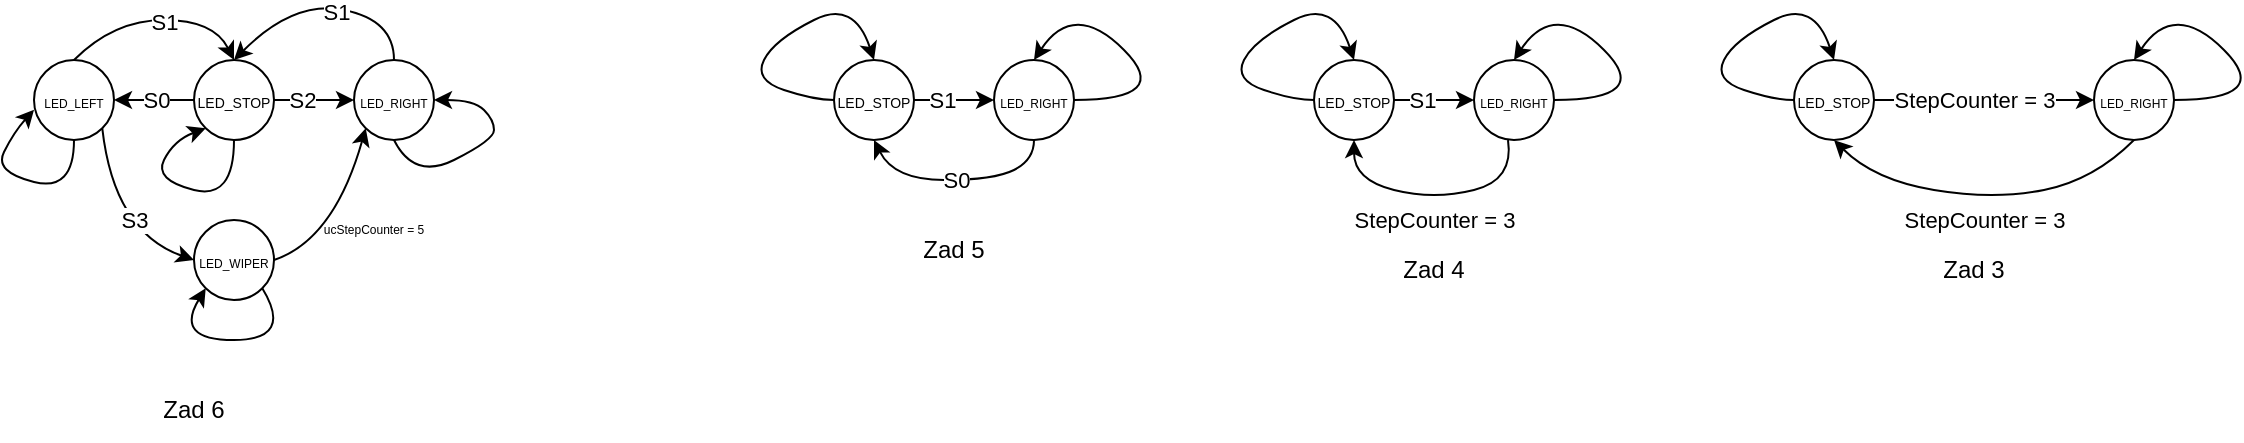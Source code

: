 <mxfile version="27.0.5">
  <diagram name="Strona-1" id="pWzDlqazamSVAgVZe7hO">
    <mxGraphModel dx="570" dy="296" grid="1" gridSize="10" guides="1" tooltips="1" connect="1" arrows="1" fold="1" page="1" pageScale="1" pageWidth="827" pageHeight="1169" math="0" shadow="0">
      <root>
        <mxCell id="0" />
        <mxCell id="1" parent="0" />
        <mxCell id="e22cdNbLZQIzQA2mhys_-1" value="&lt;font style=&quot;font-size: 6px;&quot;&gt;LED_LEFT&lt;/font&gt;" style="ellipse;whiteSpace=wrap;html=1;" parent="1" vertex="1">
          <mxGeometry x="40" y="40" width="40" height="40" as="geometry" />
        </mxCell>
        <mxCell id="e22cdNbLZQIzQA2mhys_-5" style="edgeStyle=orthogonalEdgeStyle;rounded=0;orthogonalLoop=1;jettySize=auto;html=1;" parent="1" source="e22cdNbLZQIzQA2mhys_-2" target="e22cdNbLZQIzQA2mhys_-1" edge="1">
          <mxGeometry relative="1" as="geometry" />
        </mxCell>
        <mxCell id="e22cdNbLZQIzQA2mhys_-10" value="S0" style="edgeLabel;html=1;align=center;verticalAlign=middle;resizable=0;points=[];" parent="e22cdNbLZQIzQA2mhys_-5" vertex="1" connectable="0">
          <mxGeometry x="-0.05" relative="1" as="geometry">
            <mxPoint as="offset" />
          </mxGeometry>
        </mxCell>
        <mxCell id="e22cdNbLZQIzQA2mhys_-6" style="edgeStyle=orthogonalEdgeStyle;rounded=0;orthogonalLoop=1;jettySize=auto;html=1;" parent="1" source="e22cdNbLZQIzQA2mhys_-2" target="e22cdNbLZQIzQA2mhys_-3" edge="1">
          <mxGeometry relative="1" as="geometry" />
        </mxCell>
        <mxCell id="e22cdNbLZQIzQA2mhys_-11" value="&lt;div&gt;S2&lt;/div&gt;" style="edgeLabel;html=1;align=center;verticalAlign=middle;resizable=0;points=[];" parent="e22cdNbLZQIzQA2mhys_-6" vertex="1" connectable="0">
          <mxGeometry x="-0.331" y="2" relative="1" as="geometry">
            <mxPoint y="2" as="offset" />
          </mxGeometry>
        </mxCell>
        <mxCell id="e22cdNbLZQIzQA2mhys_-2" value="&lt;font style=&quot;font-size: 7px;&quot;&gt;LED_STOP&lt;/font&gt;" style="ellipse;whiteSpace=wrap;html=1;" parent="1" vertex="1">
          <mxGeometry x="120" y="40" width="40" height="40" as="geometry" />
        </mxCell>
        <mxCell id="e22cdNbLZQIzQA2mhys_-3" value="&lt;font style=&quot;font-size: 6px;&quot;&gt;LED_RIGHT&lt;/font&gt;" style="ellipse;whiteSpace=wrap;html=1;" parent="1" vertex="1">
          <mxGeometry x="200" y="40" width="40" height="40" as="geometry" />
        </mxCell>
        <mxCell id="e22cdNbLZQIzQA2mhys_-13" value="" style="curved=1;endArrow=classic;html=1;rounded=0;exitX=0.5;exitY=1;exitDx=0;exitDy=0;entryX=0;entryY=1;entryDx=0;entryDy=0;" parent="1" source="e22cdNbLZQIzQA2mhys_-2" target="e22cdNbLZQIzQA2mhys_-2" edge="1">
          <mxGeometry width="50" height="50" relative="1" as="geometry">
            <mxPoint x="110" y="130" as="sourcePoint" />
            <mxPoint x="160" y="80" as="targetPoint" />
            <Array as="points">
              <mxPoint x="140" y="110" />
              <mxPoint x="100" y="100" />
              <mxPoint x="110" y="80" />
            </Array>
          </mxGeometry>
        </mxCell>
        <mxCell id="e22cdNbLZQIzQA2mhys_-14" value="" style="curved=1;endArrow=classic;html=1;rounded=0;entryX=0.001;entryY=0.621;entryDx=0;entryDy=0;entryPerimeter=0;" parent="1" target="e22cdNbLZQIzQA2mhys_-1" edge="1">
          <mxGeometry width="50" height="50" relative="1" as="geometry">
            <mxPoint x="60" y="80" as="sourcePoint" />
            <mxPoint x="46" y="70" as="targetPoint" />
            <Array as="points">
              <mxPoint x="60" y="106" />
              <mxPoint x="20" y="96" />
              <mxPoint x="30" y="76" />
            </Array>
          </mxGeometry>
        </mxCell>
        <mxCell id="e22cdNbLZQIzQA2mhys_-20" value="&lt;div&gt;Zad 6&lt;/div&gt;" style="text;html=1;align=center;verticalAlign=middle;whiteSpace=wrap;rounded=0;" parent="1" vertex="1">
          <mxGeometry x="90" y="200" width="60" height="30" as="geometry" />
        </mxCell>
        <mxCell id="e22cdNbLZQIzQA2mhys_-26" style="edgeStyle=orthogonalEdgeStyle;rounded=0;orthogonalLoop=1;jettySize=auto;html=1;" parent="1" source="e22cdNbLZQIzQA2mhys_-28" target="e22cdNbLZQIzQA2mhys_-31" edge="1">
          <mxGeometry relative="1" as="geometry" />
        </mxCell>
        <mxCell id="e22cdNbLZQIzQA2mhys_-27" value="&lt;div&gt;S1&lt;/div&gt;" style="edgeLabel;html=1;align=center;verticalAlign=middle;resizable=0;points=[];" parent="e22cdNbLZQIzQA2mhys_-26" vertex="1" connectable="0">
          <mxGeometry x="-0.331" y="2" relative="1" as="geometry">
            <mxPoint y="2" as="offset" />
          </mxGeometry>
        </mxCell>
        <mxCell id="e22cdNbLZQIzQA2mhys_-28" value="&lt;font style=&quot;font-size: 7px;&quot;&gt;LED_STOP&lt;/font&gt;" style="ellipse;whiteSpace=wrap;html=1;" parent="1" vertex="1">
          <mxGeometry x="440" y="40" width="40" height="40" as="geometry" />
        </mxCell>
        <mxCell id="e22cdNbLZQIzQA2mhys_-31" value="&lt;font style=&quot;font-size: 6px;&quot;&gt;LED_RIGHT&lt;/font&gt;" style="ellipse;whiteSpace=wrap;html=1;" parent="1" vertex="1">
          <mxGeometry x="520" y="40" width="40" height="40" as="geometry" />
        </mxCell>
        <mxCell id="e22cdNbLZQIzQA2mhys_-34" value="" style="curved=1;endArrow=classic;html=1;rounded=0;entryX=0.5;entryY=0;entryDx=0;entryDy=0;" parent="1" target="e22cdNbLZQIzQA2mhys_-31" edge="1">
          <mxGeometry width="50" height="50" relative="1" as="geometry">
            <mxPoint x="560" y="60" as="sourcePoint" />
            <mxPoint x="610" y="10" as="targetPoint" />
            <Array as="points">
              <mxPoint x="610" y="60" />
              <mxPoint x="560" y="10" />
            </Array>
          </mxGeometry>
        </mxCell>
        <mxCell id="e22cdNbLZQIzQA2mhys_-37" value="" style="curved=1;endArrow=classic;html=1;rounded=0;entryX=0.5;entryY=0;entryDx=0;entryDy=0;exitX=0;exitY=0.5;exitDx=0;exitDy=0;" parent="1" source="e22cdNbLZQIzQA2mhys_-28" target="e22cdNbLZQIzQA2mhys_-28" edge="1">
          <mxGeometry width="50" height="50" relative="1" as="geometry">
            <mxPoint x="380" y="60" as="sourcePoint" />
            <mxPoint x="360" y="40" as="targetPoint" />
            <Array as="points">
              <mxPoint x="430" y="60" />
              <mxPoint x="400" y="50" />
              <mxPoint x="410" y="30" />
              <mxPoint x="450" y="10" />
            </Array>
          </mxGeometry>
        </mxCell>
        <mxCell id="e22cdNbLZQIzQA2mhys_-40" style="edgeStyle=orthogonalEdgeStyle;rounded=0;orthogonalLoop=1;jettySize=auto;html=1;" parent="1" source="e22cdNbLZQIzQA2mhys_-42" target="e22cdNbLZQIzQA2mhys_-45" edge="1">
          <mxGeometry relative="1" as="geometry" />
        </mxCell>
        <mxCell id="e22cdNbLZQIzQA2mhys_-41" value="&lt;div&gt;S1&lt;/div&gt;" style="edgeLabel;html=1;align=center;verticalAlign=middle;resizable=0;points=[];" parent="e22cdNbLZQIzQA2mhys_-40" vertex="1" connectable="0">
          <mxGeometry x="-0.331" y="2" relative="1" as="geometry">
            <mxPoint y="2" as="offset" />
          </mxGeometry>
        </mxCell>
        <mxCell id="e22cdNbLZQIzQA2mhys_-42" value="&lt;font style=&quot;font-size: 7px;&quot;&gt;LED_STOP&lt;/font&gt;" style="ellipse;whiteSpace=wrap;html=1;" parent="1" vertex="1">
          <mxGeometry x="680" y="40" width="40" height="40" as="geometry" />
        </mxCell>
        <mxCell id="e22cdNbLZQIzQA2mhys_-45" value="&lt;font style=&quot;font-size: 6px;&quot;&gt;LED_RIGHT&lt;/font&gt;" style="ellipse;whiteSpace=wrap;html=1;" parent="1" vertex="1">
          <mxGeometry x="760" y="40" width="40" height="40" as="geometry" />
        </mxCell>
        <mxCell id="e22cdNbLZQIzQA2mhys_-46" value="" style="curved=1;endArrow=classic;html=1;rounded=0;entryX=0.5;entryY=0;entryDx=0;entryDy=0;" parent="1" target="e22cdNbLZQIzQA2mhys_-45" edge="1">
          <mxGeometry width="50" height="50" relative="1" as="geometry">
            <mxPoint x="800" y="60" as="sourcePoint" />
            <mxPoint x="850" y="10" as="targetPoint" />
            <Array as="points">
              <mxPoint x="850" y="60" />
              <mxPoint x="800" y="10" />
            </Array>
          </mxGeometry>
        </mxCell>
        <mxCell id="e22cdNbLZQIzQA2mhys_-47" value="" style="curved=1;endArrow=classic;html=1;rounded=0;entryX=0.5;entryY=0;entryDx=0;entryDy=0;exitX=0;exitY=0.5;exitDx=0;exitDy=0;" parent="1" source="e22cdNbLZQIzQA2mhys_-42" target="e22cdNbLZQIzQA2mhys_-42" edge="1">
          <mxGeometry width="50" height="50" relative="1" as="geometry">
            <mxPoint x="620" y="60" as="sourcePoint" />
            <mxPoint x="600" y="40" as="targetPoint" />
            <Array as="points">
              <mxPoint x="670" y="60" />
              <mxPoint x="640" y="50" />
              <mxPoint x="650" y="30" />
              <mxPoint x="690" y="10" />
            </Array>
          </mxGeometry>
        </mxCell>
        <mxCell id="e22cdNbLZQIzQA2mhys_-48" value="&lt;div&gt;Zad 5&lt;/div&gt;" style="text;html=1;align=center;verticalAlign=middle;whiteSpace=wrap;rounded=0;" parent="1" vertex="1">
          <mxGeometry x="470" y="120" width="60" height="30" as="geometry" />
        </mxCell>
        <mxCell id="e22cdNbLZQIzQA2mhys_-49" value="&lt;div&gt;Zad 4&lt;/div&gt;" style="text;html=1;align=center;verticalAlign=middle;whiteSpace=wrap;rounded=0;" parent="1" vertex="1">
          <mxGeometry x="710" y="130" width="60" height="30" as="geometry" />
        </mxCell>
        <mxCell id="e22cdNbLZQIzQA2mhys_-51" style="edgeStyle=orthogonalEdgeStyle;rounded=0;orthogonalLoop=1;jettySize=auto;html=1;" parent="1" source="e22cdNbLZQIzQA2mhys_-53" target="e22cdNbLZQIzQA2mhys_-56" edge="1">
          <mxGeometry relative="1" as="geometry" />
        </mxCell>
        <mxCell id="e22cdNbLZQIzQA2mhys_-52" value="&lt;div&gt;StepCounter = 3&lt;/div&gt;" style="edgeLabel;html=1;align=center;verticalAlign=middle;resizable=0;points=[];" parent="e22cdNbLZQIzQA2mhys_-51" vertex="1" connectable="0">
          <mxGeometry x="-0.331" y="2" relative="1" as="geometry">
            <mxPoint x="13" y="2" as="offset" />
          </mxGeometry>
        </mxCell>
        <mxCell id="e22cdNbLZQIzQA2mhys_-53" value="&lt;font style=&quot;font-size: 7px;&quot;&gt;LED_STOP&lt;/font&gt;" style="ellipse;whiteSpace=wrap;html=1;" parent="1" vertex="1">
          <mxGeometry x="920" y="40" width="40" height="40" as="geometry" />
        </mxCell>
        <mxCell id="e22cdNbLZQIzQA2mhys_-56" value="&lt;font style=&quot;font-size: 6px;&quot;&gt;LED_RIGHT&lt;/font&gt;" style="ellipse;whiteSpace=wrap;html=1;" parent="1" vertex="1">
          <mxGeometry x="1070" y="40" width="40" height="40" as="geometry" />
        </mxCell>
        <mxCell id="e22cdNbLZQIzQA2mhys_-57" value="" style="curved=1;endArrow=classic;html=1;rounded=0;entryX=0.5;entryY=0;entryDx=0;entryDy=0;" parent="1" target="e22cdNbLZQIzQA2mhys_-56" edge="1">
          <mxGeometry width="50" height="50" relative="1" as="geometry">
            <mxPoint x="1110" y="60" as="sourcePoint" />
            <mxPoint x="1160" y="10" as="targetPoint" />
            <Array as="points">
              <mxPoint x="1160" y="60" />
              <mxPoint x="1110" y="10" />
            </Array>
          </mxGeometry>
        </mxCell>
        <mxCell id="e22cdNbLZQIzQA2mhys_-58" value="" style="curved=1;endArrow=classic;html=1;rounded=0;entryX=0.5;entryY=0;entryDx=0;entryDy=0;exitX=0;exitY=0.5;exitDx=0;exitDy=0;" parent="1" source="e22cdNbLZQIzQA2mhys_-53" target="e22cdNbLZQIzQA2mhys_-53" edge="1">
          <mxGeometry width="50" height="50" relative="1" as="geometry">
            <mxPoint x="860" y="60" as="sourcePoint" />
            <mxPoint x="840" y="40" as="targetPoint" />
            <Array as="points">
              <mxPoint x="910" y="60" />
              <mxPoint x="880" y="50" />
              <mxPoint x="890" y="30" />
              <mxPoint x="930" y="10" />
            </Array>
          </mxGeometry>
        </mxCell>
        <mxCell id="e22cdNbLZQIzQA2mhys_-59" value="&lt;div&gt;Zad 3&lt;/div&gt;" style="text;html=1;align=center;verticalAlign=middle;whiteSpace=wrap;rounded=0;" parent="1" vertex="1">
          <mxGeometry x="980" y="130" width="60" height="30" as="geometry" />
        </mxCell>
        <mxCell id="aJuObyyo4ZfeZ8P2Xah_-5" value="" style="curved=1;endArrow=classic;html=1;rounded=0;entryX=0.5;entryY=0;entryDx=0;entryDy=0;" edge="1" parent="1" target="e22cdNbLZQIzQA2mhys_-2">
          <mxGeometry width="50" height="50" relative="1" as="geometry">
            <mxPoint x="60" y="40" as="sourcePoint" />
            <mxPoint x="110" y="-10" as="targetPoint" />
            <Array as="points">
              <mxPoint x="80" y="20" />
              <mxPoint x="130" y="20" />
            </Array>
          </mxGeometry>
        </mxCell>
        <mxCell id="aJuObyyo4ZfeZ8P2Xah_-6" value="S1" style="edgeLabel;html=1;align=center;verticalAlign=middle;resizable=0;points=[];" vertex="1" connectable="0" parent="aJuObyyo4ZfeZ8P2Xah_-5">
          <mxGeometry x="0.063" y="-1" relative="1" as="geometry">
            <mxPoint as="offset" />
          </mxGeometry>
        </mxCell>
        <mxCell id="aJuObyyo4ZfeZ8P2Xah_-7" value="" style="curved=1;endArrow=classic;html=1;rounded=0;entryX=0.5;entryY=1;entryDx=0;entryDy=0;" edge="1" parent="1" target="e22cdNbLZQIzQA2mhys_-28">
          <mxGeometry width="50" height="50" relative="1" as="geometry">
            <mxPoint x="540" y="80" as="sourcePoint" />
            <mxPoint x="590" y="30" as="targetPoint" />
            <Array as="points">
              <mxPoint x="540" y="90" />
              <mxPoint x="520" y="100" />
              <mxPoint x="470" y="100" />
            </Array>
          </mxGeometry>
        </mxCell>
        <mxCell id="aJuObyyo4ZfeZ8P2Xah_-14" value="S0" style="edgeLabel;html=1;align=center;verticalAlign=middle;resizable=0;points=[];" vertex="1" connectable="0" parent="aJuObyyo4ZfeZ8P2Xah_-7">
          <mxGeometry x="-0.019" relative="1" as="geometry">
            <mxPoint as="offset" />
          </mxGeometry>
        </mxCell>
        <mxCell id="aJuObyyo4ZfeZ8P2Xah_-9" value="" style="curved=1;endArrow=classic;html=1;rounded=0;entryX=0.5;entryY=1;entryDx=0;entryDy=0;" edge="1" parent="1" target="e22cdNbLZQIzQA2mhys_-42">
          <mxGeometry width="50" height="50" relative="1" as="geometry">
            <mxPoint x="777" y="80" as="sourcePoint" />
            <mxPoint x="827" y="30" as="targetPoint" />
            <Array as="points">
              <mxPoint x="780" y="100" />
              <mxPoint x="740" y="110" />
              <mxPoint x="700" y="100" />
            </Array>
          </mxGeometry>
        </mxCell>
        <mxCell id="aJuObyyo4ZfeZ8P2Xah_-10" value="&lt;div&gt;StepCounter = 3&lt;/div&gt;" style="edgeLabel;html=1;align=center;verticalAlign=middle;resizable=0;points=[];" vertex="1" connectable="0" parent="aJuObyyo4ZfeZ8P2Xah_-9">
          <mxGeometry x="0.078" y="-2" relative="1" as="geometry">
            <mxPoint x="4" y="13" as="offset" />
          </mxGeometry>
        </mxCell>
        <mxCell id="aJuObyyo4ZfeZ8P2Xah_-11" value="" style="curved=1;endArrow=classic;html=1;rounded=0;entryX=0.5;entryY=1;entryDx=0;entryDy=0;" edge="1" parent="1" target="e22cdNbLZQIzQA2mhys_-53">
          <mxGeometry width="50" height="50" relative="1" as="geometry">
            <mxPoint x="1090" y="80" as="sourcePoint" />
            <mxPoint x="1140" y="30" as="targetPoint" />
            <Array as="points">
              <mxPoint x="1070" y="100" />
              <mxPoint x="1020" y="110" />
              <mxPoint x="960" y="100" />
            </Array>
          </mxGeometry>
        </mxCell>
        <mxCell id="aJuObyyo4ZfeZ8P2Xah_-13" value="&lt;div&gt;StepCounter = 3&lt;/div&gt;" style="edgeLabel;html=1;align=center;verticalAlign=middle;resizable=0;points=[];" vertex="1" connectable="0" parent="aJuObyyo4ZfeZ8P2Xah_-11">
          <mxGeometry x="0.005" relative="1" as="geometry">
            <mxPoint y="11" as="offset" />
          </mxGeometry>
        </mxCell>
        <mxCell id="aJuObyyo4ZfeZ8P2Xah_-15" value="" style="curved=1;endArrow=classic;html=1;rounded=0;entryX=0.5;entryY=0;entryDx=0;entryDy=0;" edge="1" parent="1" target="e22cdNbLZQIzQA2mhys_-2">
          <mxGeometry width="50" height="50" relative="1" as="geometry">
            <mxPoint x="220" y="40" as="sourcePoint" />
            <mxPoint x="270" y="-10" as="targetPoint" />
            <Array as="points">
              <mxPoint x="220" y="20" />
              <mxPoint x="170" y="10" />
            </Array>
          </mxGeometry>
        </mxCell>
        <mxCell id="aJuObyyo4ZfeZ8P2Xah_-16" value="S1" style="edgeLabel;html=1;align=center;verticalAlign=middle;resizable=0;points=[];" vertex="1" connectable="0" parent="aJuObyyo4ZfeZ8P2Xah_-15">
          <mxGeometry x="-0.293" relative="1" as="geometry">
            <mxPoint x="-10" as="offset" />
          </mxGeometry>
        </mxCell>
        <mxCell id="aJuObyyo4ZfeZ8P2Xah_-17" value="" style="curved=1;endArrow=classic;html=1;rounded=0;entryX=1;entryY=0.5;entryDx=0;entryDy=0;" edge="1" parent="1" target="e22cdNbLZQIzQA2mhys_-3">
          <mxGeometry width="50" height="50" relative="1" as="geometry">
            <mxPoint x="220" y="80" as="sourcePoint" />
            <mxPoint x="270" y="30" as="targetPoint" />
            <Array as="points">
              <mxPoint x="230" y="100" />
              <mxPoint x="270" y="80" />
              <mxPoint x="270" y="70" />
              <mxPoint x="260" y="60" />
            </Array>
          </mxGeometry>
        </mxCell>
        <mxCell id="aJuObyyo4ZfeZ8P2Xah_-19" value="" style="curved=1;endArrow=classic;html=1;rounded=0;exitX=1;exitY=1;exitDx=0;exitDy=0;entryX=0;entryY=0.5;entryDx=0;entryDy=0;" edge="1" parent="1" source="e22cdNbLZQIzQA2mhys_-1" target="aJuObyyo4ZfeZ8P2Xah_-21">
          <mxGeometry width="50" height="50" relative="1" as="geometry">
            <mxPoint x="75.858" y="80.002" as="sourcePoint" />
            <mxPoint x="30.8" y="149.06" as="targetPoint" />
            <Array as="points">
              <mxPoint x="80" y="125.86" />
            </Array>
          </mxGeometry>
        </mxCell>
        <mxCell id="aJuObyyo4ZfeZ8P2Xah_-23" value="S3" style="edgeLabel;html=1;align=center;verticalAlign=middle;resizable=0;points=[];" vertex="1" connectable="0" parent="aJuObyyo4ZfeZ8P2Xah_-19">
          <mxGeometry x="0.149" y="-8" relative="1" as="geometry">
            <mxPoint x="10" y="-14" as="offset" />
          </mxGeometry>
        </mxCell>
        <mxCell id="aJuObyyo4ZfeZ8P2Xah_-21" value="&lt;font style=&quot;font-size: 6px;&quot;&gt;LED_WIPER&lt;/font&gt;" style="ellipse;whiteSpace=wrap;html=1;" vertex="1" parent="1">
          <mxGeometry x="120" y="120" width="40" height="40" as="geometry" />
        </mxCell>
        <mxCell id="aJuObyyo4ZfeZ8P2Xah_-22" value="" style="curved=1;endArrow=classic;html=1;rounded=0;exitX=1;exitY=0.5;exitDx=0;exitDy=0;entryX=0;entryY=1;entryDx=0;entryDy=0;" edge="1" parent="1" source="aJuObyyo4ZfeZ8P2Xah_-21" target="e22cdNbLZQIzQA2mhys_-3">
          <mxGeometry width="50" height="50" relative="1" as="geometry">
            <mxPoint x="245.86" y="145.86" as="sourcePoint" />
            <mxPoint x="200.002" y="80.002" as="targetPoint" />
            <Array as="points">
              <mxPoint x="190" y="130" />
            </Array>
          </mxGeometry>
        </mxCell>
        <mxCell id="aJuObyyo4ZfeZ8P2Xah_-24" value="&lt;div&gt;&lt;font style=&quot;font-size: 6px;&quot;&gt;ucStepCounter = 5&lt;br&gt;&lt;/font&gt;&lt;/div&gt;" style="text;html=1;align=center;verticalAlign=middle;whiteSpace=wrap;rounded=0;" vertex="1" parent="1">
          <mxGeometry x="180" y="115" width="60" height="15" as="geometry" />
        </mxCell>
        <mxCell id="aJuObyyo4ZfeZ8P2Xah_-26" value="" style="curved=1;endArrow=classic;html=1;rounded=0;exitX=1;exitY=1;exitDx=0;exitDy=0;entryX=0;entryY=1;entryDx=0;entryDy=0;" edge="1" parent="1" source="aJuObyyo4ZfeZ8P2Xah_-21" target="aJuObyyo4ZfeZ8P2Xah_-21">
          <mxGeometry width="50" height="50" relative="1" as="geometry">
            <mxPoint x="170" y="200" as="sourcePoint" />
            <mxPoint x="220" y="150" as="targetPoint" />
            <Array as="points">
              <mxPoint x="170" y="180" />
              <mxPoint x="110" y="180" />
            </Array>
          </mxGeometry>
        </mxCell>
      </root>
    </mxGraphModel>
  </diagram>
</mxfile>
